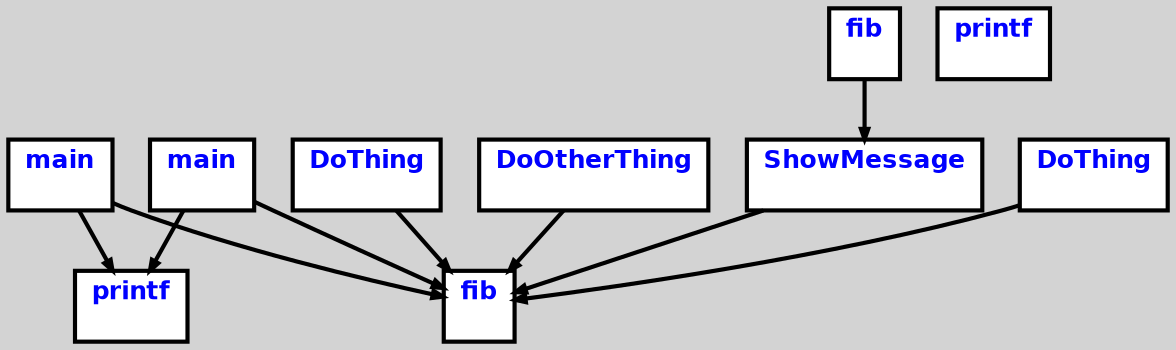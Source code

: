 digraph G {
ordering=out;
ranksep=.4;
bgcolor="lightgrey";  node [shape=box, fixedsize=false, fontsize=12, fontname="Helvetica-bold", fontcolor="blue"
width=.25, height=.25, color="black", fillcolor="white", style="filled, solid, bold"];

edge [arrowsize=.5, color="black", style="bold"]
    n00001287F19A1EE0 [label="fib\n "]
    n00001287F19A2300 [label="printf\n "]
    n00001287F19A25A0 [label="main\n "]
    n00001287F19A25A0 -> n00001287F19A2300
    n00001287F19A25A0 -> n00001287F19A1EE0
    n00001287F19A2C00 [label="ShowMessage\n "]
    n00001287F19A2C00 -> n00001287F19A1EE0
    n00001287F19A2FC0 [label="DoThing\n "]
    n00001287F19A2FC0 -> n00001287F19A1EE0
    n00001287F19A33E0 [label="DoThing\n "]
    n00001287F19A33E0 -> n00001287F19A1EE0
    n00001287F19A3740 [label="DoOtherThing\n "]
    n00001287F19A3740 -> n00001287F19A1EE0
    n00001287F19A3B00 [label="fib\n "]
    n00001287F19A3B00 -> n00001287F19A2C00
    n00001287F19A45E0 [label="printf\n "]
    n00001287F19A5A80 [label="main\n "]
    n00001287F19A5A80 -> n00001287F19A2300
    n00001287F19A5A80 -> n00001287F19A1EE0
}
